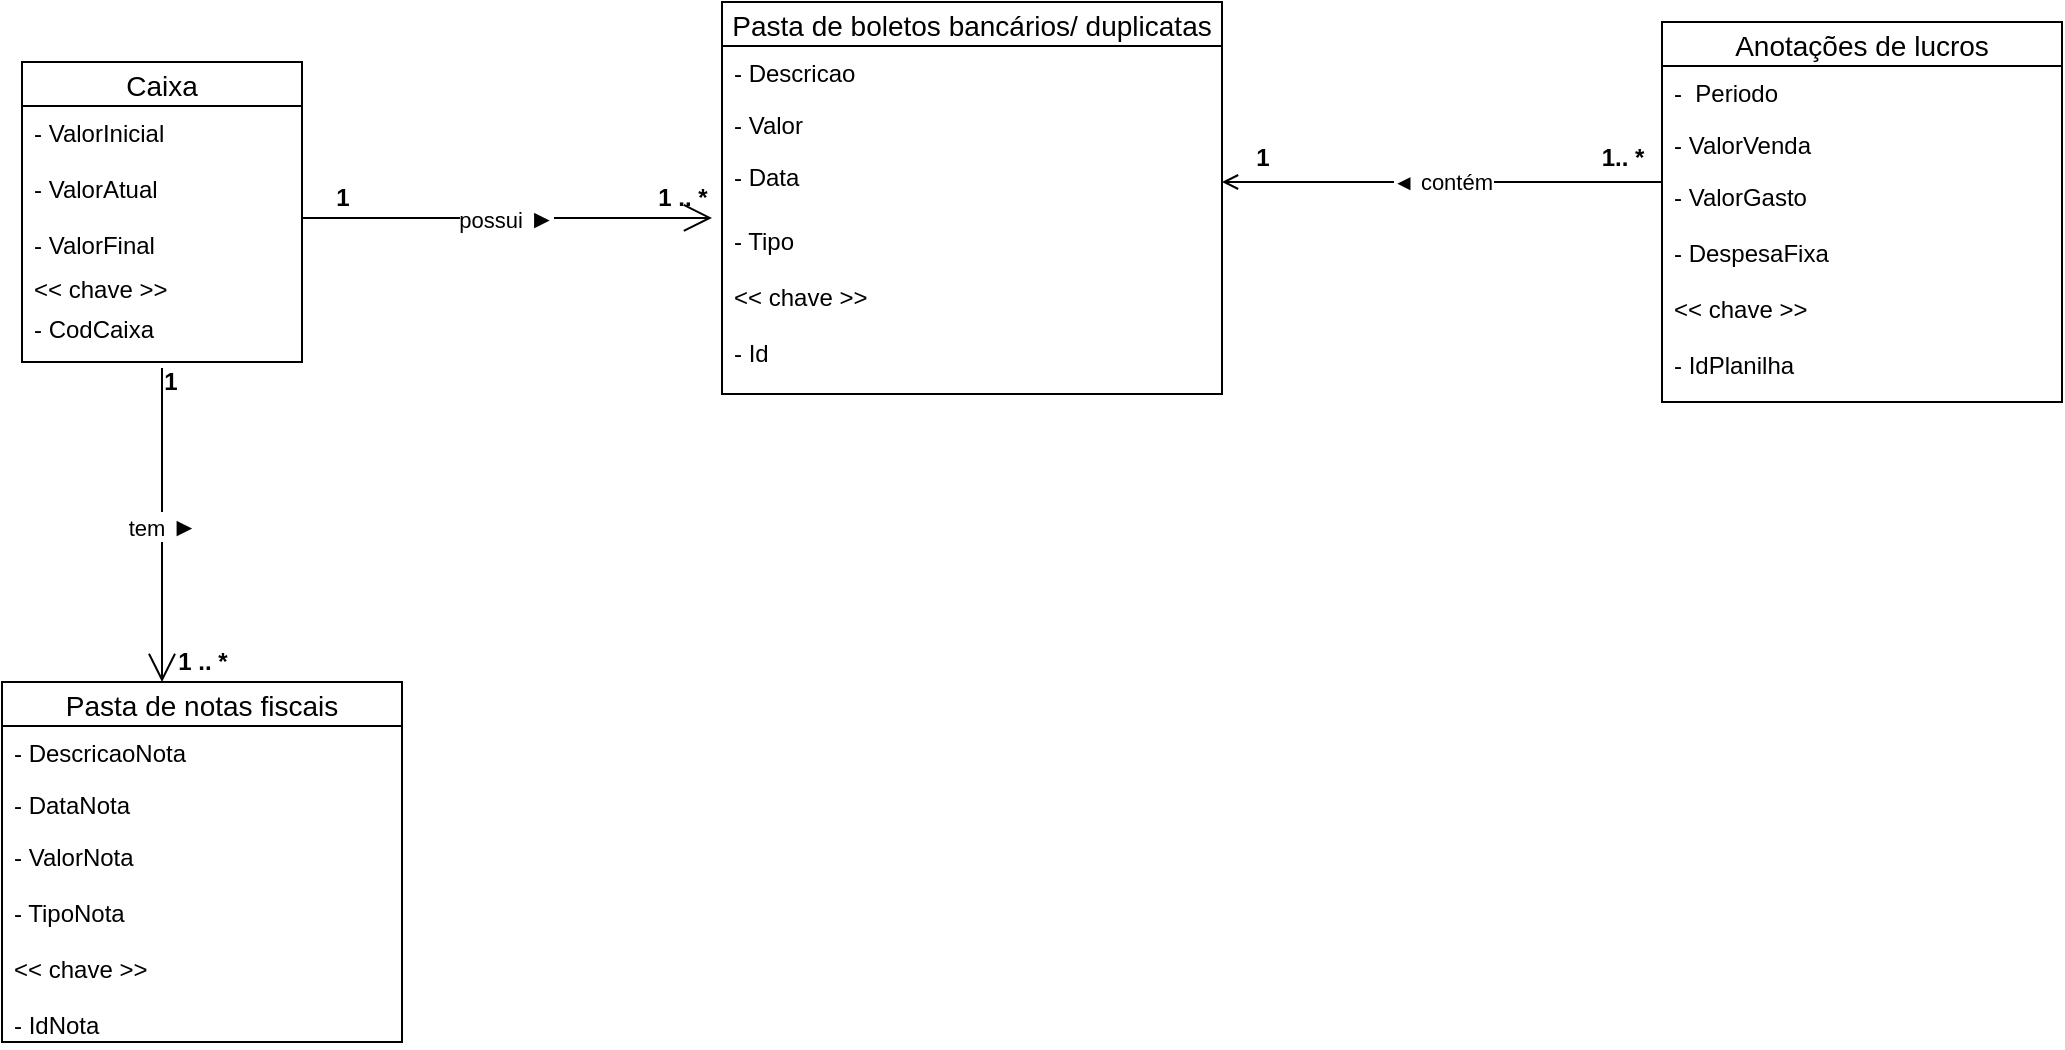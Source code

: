 <mxfile version="13.1.3" type="device"><diagram id="KnHdI9-ZduevtTot4RM7" name="Page-1"><mxGraphModel dx="868" dy="482" grid="1" gridSize="10" guides="1" tooltips="1" connect="1" arrows="1" fold="1" page="1" pageScale="1" pageWidth="827" pageHeight="1169" math="0" shadow="0"><root><mxCell id="0"/><mxCell id="1" parent="0"/><mxCell id="cl_yGx88jfHQNK79D1og-1" value="Pasta de notas fiscais" style="swimlane;fontStyle=0;childLayout=stackLayout;horizontal=1;startSize=22;horizontalStack=0;resizeParent=1;resizeParentMax=0;resizeLast=0;collapsible=1;marginBottom=0;align=center;fontSize=14;" parent="1" vertex="1"><mxGeometry x="490" y="590" width="200" height="180" as="geometry"/></mxCell><mxCell id="cl_yGx88jfHQNK79D1og-2" value="- DescricaoNota" style="text;strokeColor=none;fillColor=none;spacingLeft=4;spacingRight=4;overflow=hidden;rotatable=0;points=[[0,0.5],[1,0.5]];portConstraint=eastwest;fontSize=12;" parent="cl_yGx88jfHQNK79D1og-1" vertex="1"><mxGeometry y="22" width="200" height="26" as="geometry"/></mxCell><mxCell id="cl_yGx88jfHQNK79D1og-3" value="- DataNota" style="text;strokeColor=none;fillColor=none;spacingLeft=4;spacingRight=4;overflow=hidden;rotatable=0;points=[[0,0.5],[1,0.5]];portConstraint=eastwest;fontSize=12;" parent="cl_yGx88jfHQNK79D1og-1" vertex="1"><mxGeometry y="48" width="200" height="26" as="geometry"/></mxCell><mxCell id="cl_yGx88jfHQNK79D1og-4" value="- ValorNota&#10;&#10;- TipoNota&#10;&#10;&lt;&lt; chave &gt;&gt;&#10;&#10;- IdNota" style="text;strokeColor=none;fillColor=none;spacingLeft=4;spacingRight=4;overflow=hidden;rotatable=0;points=[[0,0.5],[1,0.5]];portConstraint=eastwest;fontSize=12;" parent="cl_yGx88jfHQNK79D1og-1" vertex="1"><mxGeometry y="74" width="200" height="106" as="geometry"/></mxCell><mxCell id="cl_yGx88jfHQNK79D1og-6" value="Pasta de boletos bancários/ duplicatas" style="swimlane;fontStyle=0;childLayout=stackLayout;horizontal=1;startSize=22;horizontalStack=0;resizeParent=1;resizeParentMax=0;resizeLast=0;collapsible=1;marginBottom=0;align=center;fontSize=14;" parent="1" vertex="1"><mxGeometry x="850" y="250" width="250" height="196" as="geometry"/></mxCell><mxCell id="cl_yGx88jfHQNK79D1og-7" value="- Descricao" style="text;strokeColor=none;fillColor=none;spacingLeft=4;spacingRight=4;overflow=hidden;rotatable=0;points=[[0,0.5],[1,0.5]];portConstraint=eastwest;fontSize=12;" parent="cl_yGx88jfHQNK79D1og-6" vertex="1"><mxGeometry y="22" width="250" height="26" as="geometry"/></mxCell><mxCell id="cl_yGx88jfHQNK79D1og-8" value="- Valor" style="text;strokeColor=none;fillColor=none;spacingLeft=4;spacingRight=4;overflow=hidden;rotatable=0;points=[[0,0.5],[1,0.5]];portConstraint=eastwest;fontSize=12;" parent="cl_yGx88jfHQNK79D1og-6" vertex="1"><mxGeometry y="48" width="250" height="26" as="geometry"/></mxCell><mxCell id="cl_yGx88jfHQNK79D1og-9" value="- Data" style="text;strokeColor=none;fillColor=none;spacingLeft=4;spacingRight=4;overflow=hidden;rotatable=0;points=[[0,0.5],[1,0.5]];portConstraint=eastwest;fontSize=12;" parent="cl_yGx88jfHQNK79D1og-6" vertex="1"><mxGeometry y="74" width="250" height="32" as="geometry"/></mxCell><mxCell id="cl_yGx88jfHQNK79D1og-10" value="- Tipo&#10;&#10;&lt;&lt; chave &gt;&gt;&#10;&#10;- Id" style="text;strokeColor=none;fillColor=none;spacingLeft=4;spacingRight=4;overflow=hidden;rotatable=0;points=[[0,0.5],[1,0.5]];portConstraint=eastwest;fontSize=12;" parent="cl_yGx88jfHQNK79D1og-6" vertex="1"><mxGeometry y="106" width="250" height="90" as="geometry"/></mxCell><mxCell id="cl_yGx88jfHQNK79D1og-12" value="&lt;&lt; chave &gt;&gt;" style="text;strokeColor=none;fillColor=none;spacingLeft=4;spacingRight=4;overflow=hidden;rotatable=0;points=[[0,0.5],[1,0.5]];portConstraint=eastwest;fontSize=12;" parent="1" vertex="1"><mxGeometry x="500" y="380" width="140" height="26" as="geometry"/></mxCell><mxCell id="cl_yGx88jfHQNK79D1og-13" value="Caixa" style="swimlane;fontStyle=0;childLayout=stackLayout;horizontal=1;startSize=22;horizontalStack=0;resizeParent=1;resizeParentMax=0;resizeLast=0;collapsible=1;marginBottom=0;align=center;fontSize=14;" parent="1" vertex="1"><mxGeometry x="500" y="280" width="140" height="150" as="geometry"/></mxCell><mxCell id="cl_yGx88jfHQNK79D1og-14" value="- ValorInicial&#10;&#10;- ValorAtual&#10;&#10;- ValorFinal&#10;" style="text;strokeColor=none;fillColor=none;spacingLeft=4;spacingRight=4;overflow=hidden;rotatable=0;points=[[0,0.5],[1,0.5]];portConstraint=eastwest;fontSize=12;" parent="cl_yGx88jfHQNK79D1og-13" vertex="1"><mxGeometry y="22" width="140" height="98" as="geometry"/></mxCell><mxCell id="cl_yGx88jfHQNK79D1og-15" value="- CodCaixa" style="text;strokeColor=none;fillColor=none;spacingLeft=4;spacingRight=4;overflow=hidden;rotatable=0;points=[[0,0.5],[1,0.5]];portConstraint=eastwest;fontSize=12;" parent="cl_yGx88jfHQNK79D1og-13" vertex="1"><mxGeometry y="120" width="140" height="30" as="geometry"/></mxCell><mxCell id="cl_yGx88jfHQNK79D1og-16" value="tem&amp;nbsp;&lt;span style=&quot;font-family: &amp;#34;roboto&amp;#34; , &amp;#34;arial&amp;#34; , sans-serif ; font-size: 13px ; text-align: left&quot;&gt;►&lt;/span&gt;" style="endArrow=open;endFill=1;endSize=12;html=1;exitX=0.5;exitY=1.1;exitDx=0;exitDy=0;exitPerimeter=0;entryX=0.4;entryY=0;entryDx=0;entryDy=0;entryPerimeter=0;" parent="1" source="cl_yGx88jfHQNK79D1og-15" target="cl_yGx88jfHQNK79D1og-1" edge="1"><mxGeometry width="160" relative="1" as="geometry"><mxPoint x="680" y="490" as="sourcePoint"/><mxPoint x="840" y="490" as="targetPoint"/></mxGeometry></mxCell><mxCell id="cl_yGx88jfHQNK79D1og-17" value="&lt;b&gt;1&lt;/b&gt;" style="text;html=1;align=center;verticalAlign=middle;resizable=0;points=[];autosize=1;" parent="1" vertex="1"><mxGeometry x="650" y="338" width="20" height="20" as="geometry"/></mxCell><mxCell id="cl_yGx88jfHQNK79D1og-18" value="&lt;b&gt;1 .. *&lt;/b&gt;" style="text;html=1;align=center;verticalAlign=middle;resizable=0;points=[];autosize=1;" parent="1" vertex="1"><mxGeometry x="810" y="338" width="40" height="20" as="geometry"/></mxCell><mxCell id="cl_yGx88jfHQNK79D1og-19" value="possui&amp;nbsp;&lt;span style=&quot;font-family: &amp;#34;roboto&amp;#34; , &amp;#34;arial&amp;#34; , sans-serif ; font-size: 13px ; text-align: left&quot;&gt;►&lt;/span&gt;" style="endArrow=open;endFill=1;endSize=12;html=1;entryX=-0.02;entryY=0.022;entryDx=0;entryDy=0;entryPerimeter=0;" parent="1" target="cl_yGx88jfHQNK79D1og-10" edge="1"><mxGeometry width="160" relative="1" as="geometry"><mxPoint x="640" y="358" as="sourcePoint"/><mxPoint x="800" y="358" as="targetPoint"/></mxGeometry></mxCell><mxCell id="cl_yGx88jfHQNK79D1og-20" value="&lt;b&gt;1&lt;/b&gt;" style="text;html=1;align=center;verticalAlign=middle;resizable=0;points=[];autosize=1;" parent="1" vertex="1"><mxGeometry x="564" y="430" width="20" height="20" as="geometry"/></mxCell><mxCell id="cl_yGx88jfHQNK79D1og-21" value="&lt;b&gt;1 .. *&lt;/b&gt;" style="text;html=1;align=center;verticalAlign=middle;resizable=0;points=[];autosize=1;" parent="1" vertex="1"><mxGeometry x="570" y="570" width="40" height="20" as="geometry"/></mxCell><mxCell id="n8hhbxuMSMdj0rr6LeRL-4" value="◄ contém" style="edgeStyle=orthogonalEdgeStyle;rounded=0;orthogonalLoop=1;jettySize=auto;html=1;endArrow=open;endFill=0;entryX=1;entryY=0.5;entryDx=0;entryDy=0;exitX=0;exitY=0.052;exitDx=0;exitDy=0;exitPerimeter=0;" edge="1" parent="1" source="fB4_o8PraDuswzST4Hee-4" target="cl_yGx88jfHQNK79D1og-9"><mxGeometry relative="1" as="geometry"><mxPoint x="1310" y="340" as="sourcePoint"/><mxPoint x="1160" y="340" as="targetPoint"/><Array as="points"/></mxGeometry></mxCell><mxCell id="n8hhbxuMSMdj0rr6LeRL-5" value="&lt;b&gt;1&lt;/b&gt;" style="text;html=1;align=center;verticalAlign=middle;resizable=0;points=[];autosize=1;" vertex="1" parent="1"><mxGeometry x="1110" y="318" width="20" height="20" as="geometry"/></mxCell><mxCell id="n8hhbxuMSMdj0rr6LeRL-7" value="&lt;b&gt;1.. *&lt;/b&gt;" style="text;html=1;align=center;verticalAlign=middle;resizable=0;points=[];autosize=1;" vertex="1" parent="1"><mxGeometry x="1280" y="318" width="40" height="20" as="geometry"/></mxCell><mxCell id="fB4_o8PraDuswzST4Hee-1" value="Anotações de lucros" style="swimlane;fontStyle=0;childLayout=stackLayout;horizontal=1;startSize=22;horizontalStack=0;resizeParent=1;resizeParentMax=0;resizeLast=0;collapsible=1;marginBottom=0;align=center;fontSize=14;" parent="1" vertex="1"><mxGeometry x="1320" y="260" width="200" height="190" as="geometry"/></mxCell><mxCell id="fB4_o8PraDuswzST4Hee-2" value="-  Periodo" style="text;strokeColor=none;fillColor=none;spacingLeft=4;spacingRight=4;overflow=hidden;rotatable=0;points=[[0,0.5],[1,0.5]];portConstraint=eastwest;fontSize=12;" parent="fB4_o8PraDuswzST4Hee-1" vertex="1"><mxGeometry y="22" width="200" height="26" as="geometry"/></mxCell><mxCell id="fB4_o8PraDuswzST4Hee-3" value="- ValorVenda" style="text;strokeColor=none;fillColor=none;spacingLeft=4;spacingRight=4;overflow=hidden;rotatable=0;points=[[0,0.5],[1,0.5]];portConstraint=eastwest;fontSize=12;" parent="fB4_o8PraDuswzST4Hee-1" vertex="1"><mxGeometry y="48" width="200" height="26" as="geometry"/></mxCell><mxCell id="fB4_o8PraDuswzST4Hee-4" value="- ValorGasto&#10;&#10;- DespesaFixa&#10;&#10;&lt;&lt; chave &gt;&gt;&#10;&#10;- IdPlanilha" style="text;strokeColor=none;fillColor=none;spacingLeft=4;spacingRight=4;overflow=hidden;rotatable=0;points=[[0,0.5],[1,0.5]];portConstraint=eastwest;fontSize=12;" parent="fB4_o8PraDuswzST4Hee-1" vertex="1"><mxGeometry y="74" width="200" height="116" as="geometry"/></mxCell></root></mxGraphModel></diagram></mxfile>